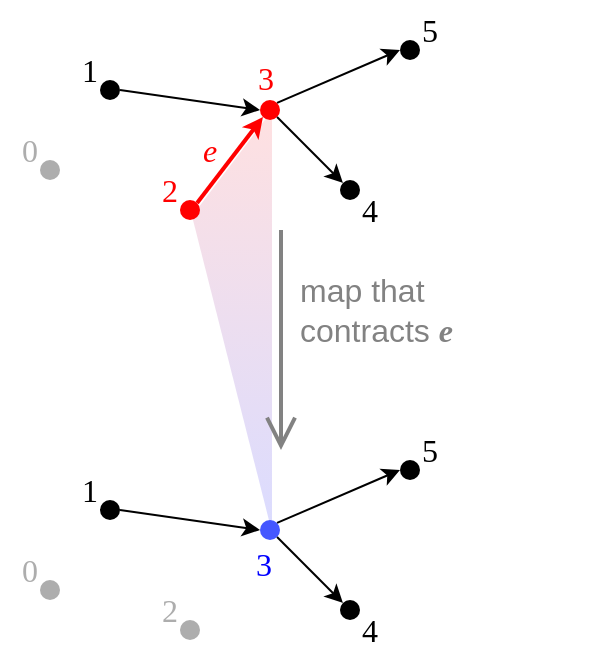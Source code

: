 <mxfile version="21.1.2" type="device">
  <diagram name="Page-1" id="o-aENWqDCvarGY47TdVJ">
    <mxGraphModel dx="1242" dy="820" grid="1" gridSize="10" guides="1" tooltips="1" connect="1" arrows="1" fold="1" page="1" pageScale="1" pageWidth="1700" pageHeight="1100" math="0" shadow="0">
      <root>
        <mxCell id="0" />
        <mxCell id="1" parent="0" />
        <mxCell id="RF5WX5x5sWIoix-0AlLd-13" value="&lt;font style=&quot;font-size: 16px;&quot; face=&quot;Times New Roman&quot;&gt;2&lt;/font&gt;" style="text;html=1;strokeColor=none;fillColor=none;align=center;verticalAlign=middle;whiteSpace=wrap;rounded=0;fontColor=#FF0000;" vertex="1" parent="1">
          <mxGeometry x="610" y="420" width="30" height="30" as="geometry" />
        </mxCell>
        <mxCell id="RF5WX5x5sWIoix-0AlLd-55" value="" style="verticalLabelPosition=bottom;verticalAlign=top;html=1;shape=mxgraph.basic.polygon;polyCoords=[[0.7,0.81],[0.3,0.3],[0.7,0.13]];polyline=0;strokeColor=none;fillColor=#FFCCCC;gradientColor=#C2C4FF;opacity=60;" vertex="1" parent="1">
          <mxGeometry x="606" y="355" width="100" height="310" as="geometry" />
        </mxCell>
        <mxCell id="RF5WX5x5sWIoix-0AlLd-1" value="" style="ellipse;whiteSpace=wrap;html=1;aspect=fixed;strokeColor=none;fillColor=#000000;" vertex="1" parent="1">
          <mxGeometry x="590" y="380" width="10" height="10" as="geometry" />
        </mxCell>
        <mxCell id="RF5WX5x5sWIoix-0AlLd-2" value="" style="ellipse;whiteSpace=wrap;html=1;aspect=fixed;strokeColor=none;fillColor=#FF0000;fontColor=#FF0000;" vertex="1" parent="1">
          <mxGeometry x="670" y="390" width="10" height="10" as="geometry" />
        </mxCell>
        <mxCell id="RF5WX5x5sWIoix-0AlLd-3" value="" style="ellipse;whiteSpace=wrap;html=1;aspect=fixed;strokeColor=none;fillColor=#FF0000;" vertex="1" parent="1">
          <mxGeometry x="630" y="440" width="10" height="10" as="geometry" />
        </mxCell>
        <mxCell id="RF5WX5x5sWIoix-0AlLd-4" value="" style="ellipse;whiteSpace=wrap;html=1;aspect=fixed;strokeColor=none;fillColor=#000000;" vertex="1" parent="1">
          <mxGeometry x="740" y="360" width="10" height="10" as="geometry" />
        </mxCell>
        <mxCell id="RF5WX5x5sWIoix-0AlLd-5" value="" style="ellipse;whiteSpace=wrap;html=1;aspect=fixed;strokeColor=none;fillColor=#000000;" vertex="1" parent="1">
          <mxGeometry x="710" y="430" width="10" height="10" as="geometry" />
        </mxCell>
        <mxCell id="RF5WX5x5sWIoix-0AlLd-6" value="" style="endArrow=classic;html=1;rounded=0;exitX=1;exitY=0;exitDx=0;exitDy=0;entryX=0;entryY=1;entryDx=0;entryDy=0;endFill=1;strokeColor=#FF0000;strokeWidth=2;endSize=4;" edge="1" parent="1" source="RF5WX5x5sWIoix-0AlLd-3" target="RF5WX5x5sWIoix-0AlLd-2">
          <mxGeometry width="50" height="50" relative="1" as="geometry">
            <mxPoint x="610" y="450" as="sourcePoint" />
            <mxPoint x="660" y="400" as="targetPoint" />
          </mxGeometry>
        </mxCell>
        <mxCell id="RF5WX5x5sWIoix-0AlLd-7" value="" style="endArrow=classic;html=1;rounded=0;exitX=1;exitY=0.5;exitDx=0;exitDy=0;entryX=0;entryY=0.5;entryDx=0;entryDy=0;endFill=1;" edge="1" parent="1" source="RF5WX5x5sWIoix-0AlLd-1" target="RF5WX5x5sWIoix-0AlLd-2">
          <mxGeometry width="50" height="50" relative="1" as="geometry">
            <mxPoint x="649" y="451" as="sourcePoint" />
            <mxPoint x="681" y="409" as="targetPoint" />
          </mxGeometry>
        </mxCell>
        <mxCell id="RF5WX5x5sWIoix-0AlLd-8" value="" style="endArrow=classic;html=1;rounded=0;exitX=1;exitY=0;exitDx=0;exitDy=0;entryX=0;entryY=0.5;entryDx=0;entryDy=0;endFill=1;" edge="1" parent="1" source="RF5WX5x5sWIoix-0AlLd-2" target="RF5WX5x5sWIoix-0AlLd-4">
          <mxGeometry width="50" height="50" relative="1" as="geometry">
            <mxPoint x="659" y="461" as="sourcePoint" />
            <mxPoint x="691" y="419" as="targetPoint" />
          </mxGeometry>
        </mxCell>
        <mxCell id="RF5WX5x5sWIoix-0AlLd-9" value="" style="endArrow=classic;html=1;rounded=0;exitX=1;exitY=1;exitDx=0;exitDy=0;entryX=0;entryY=0;entryDx=0;entryDy=0;endFill=1;" edge="1" parent="1" source="RF5WX5x5sWIoix-0AlLd-2" target="RF5WX5x5sWIoix-0AlLd-5">
          <mxGeometry width="50" height="50" relative="1" as="geometry">
            <mxPoint x="669" y="471" as="sourcePoint" />
            <mxPoint x="701" y="429" as="targetPoint" />
          </mxGeometry>
        </mxCell>
        <mxCell id="RF5WX5x5sWIoix-0AlLd-10" value="&lt;font style=&quot;font-size: 16px;&quot; face=&quot;Times New Roman&quot;&gt;0&lt;/font&gt;" style="text;html=1;strokeColor=none;fillColor=none;align=center;verticalAlign=middle;whiteSpace=wrap;rounded=0;fontColor=#ADADAD;" vertex="1" parent="1">
          <mxGeometry x="540" y="400" width="30" height="30" as="geometry" />
        </mxCell>
        <mxCell id="RF5WX5x5sWIoix-0AlLd-11" value="" style="ellipse;whiteSpace=wrap;html=1;aspect=fixed;strokeColor=none;fillColor=#ADADAD;" vertex="1" parent="1">
          <mxGeometry x="560" y="420" width="10" height="10" as="geometry" />
        </mxCell>
        <mxCell id="RF5WX5x5sWIoix-0AlLd-12" value="&lt;font style=&quot;font-size: 16px;&quot; face=&quot;Times New Roman&quot;&gt;1&lt;/font&gt;" style="text;html=1;strokeColor=none;fillColor=none;align=center;verticalAlign=middle;whiteSpace=wrap;rounded=0;" vertex="1" parent="1">
          <mxGeometry x="570" y="360" width="30" height="30" as="geometry" />
        </mxCell>
        <mxCell id="RF5WX5x5sWIoix-0AlLd-14" value="&lt;font style=&quot;font-size: 16px;&quot; face=&quot;Times New Roman&quot;&gt;3&lt;/font&gt;" style="text;html=1;strokeColor=none;fillColor=none;align=center;verticalAlign=middle;whiteSpace=wrap;rounded=0;fontColor=#FF0000;" vertex="1" parent="1">
          <mxGeometry x="658" y="364" width="30" height="30" as="geometry" />
        </mxCell>
        <mxCell id="RF5WX5x5sWIoix-0AlLd-15" value="&lt;font style=&quot;font-size: 16px;&quot; face=&quot;Times New Roman&quot;&gt;4&lt;/font&gt;" style="text;html=1;strokeColor=none;fillColor=none;align=center;verticalAlign=middle;whiteSpace=wrap;rounded=0;" vertex="1" parent="1">
          <mxGeometry x="710" y="430" width="30" height="30" as="geometry" />
        </mxCell>
        <mxCell id="RF5WX5x5sWIoix-0AlLd-16" value="&lt;font style=&quot;font-size: 16px;&quot; face=&quot;Times New Roman&quot;&gt;5&lt;/font&gt;" style="text;html=1;strokeColor=none;fillColor=none;align=center;verticalAlign=middle;whiteSpace=wrap;rounded=0;" vertex="1" parent="1">
          <mxGeometry x="740" y="340" width="30" height="30" as="geometry" />
        </mxCell>
        <mxCell id="RF5WX5x5sWIoix-0AlLd-20" value="" style="ellipse;whiteSpace=wrap;html=1;aspect=fixed;strokeColor=none;fillColor=#ADADAD;fontColor=#ADADAD;" vertex="1" parent="1">
          <mxGeometry x="630" y="650" width="10" height="10" as="geometry" />
        </mxCell>
        <mxCell id="RF5WX5x5sWIoix-0AlLd-27" value="&lt;font style=&quot;font-size: 16px;&quot; face=&quot;Times New Roman&quot;&gt;0&lt;/font&gt;" style="text;html=1;strokeColor=none;fillColor=none;align=center;verticalAlign=middle;whiteSpace=wrap;rounded=0;fontColor=#ADADAD;" vertex="1" parent="1">
          <mxGeometry x="540" y="610" width="30" height="30" as="geometry" />
        </mxCell>
        <mxCell id="RF5WX5x5sWIoix-0AlLd-28" value="" style="ellipse;whiteSpace=wrap;html=1;aspect=fixed;strokeColor=none;fillColor=#ADADAD;fontColor=#ADADAD;" vertex="1" parent="1">
          <mxGeometry x="560" y="630" width="10" height="10" as="geometry" />
        </mxCell>
        <mxCell id="RF5WX5x5sWIoix-0AlLd-30" value="&lt;font style=&quot;font-size: 16px;&quot; face=&quot;Times New Roman&quot;&gt;2&lt;/font&gt;" style="text;html=1;strokeColor=none;fillColor=none;align=center;verticalAlign=middle;whiteSpace=wrap;rounded=0;fontColor=#ADADAD;" vertex="1" parent="1">
          <mxGeometry x="610" y="630" width="30" height="30" as="geometry" />
        </mxCell>
        <mxCell id="RF5WX5x5sWIoix-0AlLd-34" value="" style="ellipse;whiteSpace=wrap;html=1;aspect=fixed;strokeColor=none;fillColor=#000000;" vertex="1" parent="1">
          <mxGeometry x="590" y="590" width="10" height="10" as="geometry" />
        </mxCell>
        <mxCell id="RF5WX5x5sWIoix-0AlLd-35" value="" style="ellipse;whiteSpace=wrap;html=1;aspect=fixed;strokeColor=none;fillColor=#4557FF;" vertex="1" parent="1">
          <mxGeometry x="670" y="600" width="10" height="10" as="geometry" />
        </mxCell>
        <mxCell id="RF5WX5x5sWIoix-0AlLd-37" value="" style="ellipse;whiteSpace=wrap;html=1;aspect=fixed;strokeColor=none;fillColor=#000000;" vertex="1" parent="1">
          <mxGeometry x="740" y="570" width="10" height="10" as="geometry" />
        </mxCell>
        <mxCell id="RF5WX5x5sWIoix-0AlLd-38" value="" style="ellipse;whiteSpace=wrap;html=1;aspect=fixed;strokeColor=none;fillColor=#000000;" vertex="1" parent="1">
          <mxGeometry x="710" y="640" width="10" height="10" as="geometry" />
        </mxCell>
        <mxCell id="RF5WX5x5sWIoix-0AlLd-40" value="" style="endArrow=classic;html=1;rounded=0;exitX=1;exitY=0.5;exitDx=0;exitDy=0;entryX=0;entryY=0.5;entryDx=0;entryDy=0;endFill=1;" edge="1" parent="1" source="RF5WX5x5sWIoix-0AlLd-34" target="RF5WX5x5sWIoix-0AlLd-35">
          <mxGeometry width="50" height="50" relative="1" as="geometry">
            <mxPoint x="649" y="661" as="sourcePoint" />
            <mxPoint x="681" y="619" as="targetPoint" />
          </mxGeometry>
        </mxCell>
        <mxCell id="RF5WX5x5sWIoix-0AlLd-41" value="" style="endArrow=classic;html=1;rounded=0;exitX=1;exitY=0;exitDx=0;exitDy=0;entryX=0;entryY=0.5;entryDx=0;entryDy=0;endFill=1;" edge="1" parent="1" source="RF5WX5x5sWIoix-0AlLd-35" target="RF5WX5x5sWIoix-0AlLd-37">
          <mxGeometry width="50" height="50" relative="1" as="geometry">
            <mxPoint x="659" y="671" as="sourcePoint" />
            <mxPoint x="691" y="629" as="targetPoint" />
          </mxGeometry>
        </mxCell>
        <mxCell id="RF5WX5x5sWIoix-0AlLd-42" value="" style="endArrow=classic;html=1;rounded=0;exitX=1;exitY=1;exitDx=0;exitDy=0;entryX=0;entryY=0;entryDx=0;entryDy=0;endFill=1;" edge="1" parent="1" source="RF5WX5x5sWIoix-0AlLd-35" target="RF5WX5x5sWIoix-0AlLd-38">
          <mxGeometry width="50" height="50" relative="1" as="geometry">
            <mxPoint x="669" y="681" as="sourcePoint" />
            <mxPoint x="701" y="639" as="targetPoint" />
          </mxGeometry>
        </mxCell>
        <mxCell id="RF5WX5x5sWIoix-0AlLd-43" value="&lt;font style=&quot;font-size: 16px;&quot; face=&quot;Times New Roman&quot;&gt;1&lt;/font&gt;" style="text;html=1;strokeColor=none;fillColor=none;align=center;verticalAlign=middle;whiteSpace=wrap;rounded=0;" vertex="1" parent="1">
          <mxGeometry x="570" y="570" width="30" height="30" as="geometry" />
        </mxCell>
        <mxCell id="RF5WX5x5sWIoix-0AlLd-45" value="&lt;font style=&quot;font-size: 16px;&quot; face=&quot;Times New Roman&quot;&gt;3&lt;/font&gt;" style="text;html=1;strokeColor=none;fillColor=none;align=center;verticalAlign=middle;whiteSpace=wrap;rounded=0;fontColor=#0000FF;" vertex="1" parent="1">
          <mxGeometry x="657" y="607" width="30" height="30" as="geometry" />
        </mxCell>
        <mxCell id="RF5WX5x5sWIoix-0AlLd-46" value="&lt;font style=&quot;font-size: 16px;&quot; face=&quot;Times New Roman&quot;&gt;4&lt;/font&gt;" style="text;html=1;strokeColor=none;fillColor=none;align=center;verticalAlign=middle;whiteSpace=wrap;rounded=0;" vertex="1" parent="1">
          <mxGeometry x="710" y="640" width="30" height="30" as="geometry" />
        </mxCell>
        <mxCell id="RF5WX5x5sWIoix-0AlLd-47" value="&lt;font style=&quot;font-size: 16px;&quot; face=&quot;Times New Roman&quot;&gt;5&lt;/font&gt;" style="text;html=1;strokeColor=none;fillColor=none;align=center;verticalAlign=middle;whiteSpace=wrap;rounded=0;" vertex="1" parent="1">
          <mxGeometry x="740" y="550" width="30" height="30" as="geometry" />
        </mxCell>
        <mxCell id="RF5WX5x5sWIoix-0AlLd-56" value="" style="endArrow=open;html=1;rounded=0;strokeWidth=2;endFill=0;endSize=12;strokeColor=#828282;" edge="1" parent="1">
          <mxGeometry width="50" height="50" relative="1" as="geometry">
            <mxPoint x="680.5" y="455" as="sourcePoint" />
            <mxPoint x="680.5" y="565" as="targetPoint" />
          </mxGeometry>
        </mxCell>
        <mxCell id="RF5WX5x5sWIoix-0AlLd-57" value="&lt;font style=&quot;font-size: 16px;&quot; face=&quot;Times New Roman&quot;&gt;&lt;i&gt;e&lt;/i&gt;&lt;/font&gt;" style="text;html=1;strokeColor=none;fillColor=none;align=center;verticalAlign=middle;whiteSpace=wrap;rounded=0;fontColor=#FF0000;" vertex="1" parent="1">
          <mxGeometry x="630" y="400" width="30" height="30" as="geometry" />
        </mxCell>
        <mxCell id="RF5WX5x5sWIoix-0AlLd-58" value="&lt;font color=&quot;#828282&quot; style=&quot;font-size: 16px;&quot;&gt;map that&lt;br&gt;contracts&amp;nbsp;&lt;font style=&quot;font-size: 16px;&quot; face=&quot;Times New Roman&quot;&gt;&lt;i&gt;&lt;b&gt;e&lt;/b&gt;&lt;/i&gt;&lt;/font&gt;&lt;/font&gt;" style="text;html=1;strokeColor=none;fillColor=none;align=left;verticalAlign=middle;whiteSpace=wrap;rounded=0;" vertex="1" parent="1">
          <mxGeometry x="688" y="480" width="150" height="30" as="geometry" />
        </mxCell>
      </root>
    </mxGraphModel>
  </diagram>
</mxfile>
